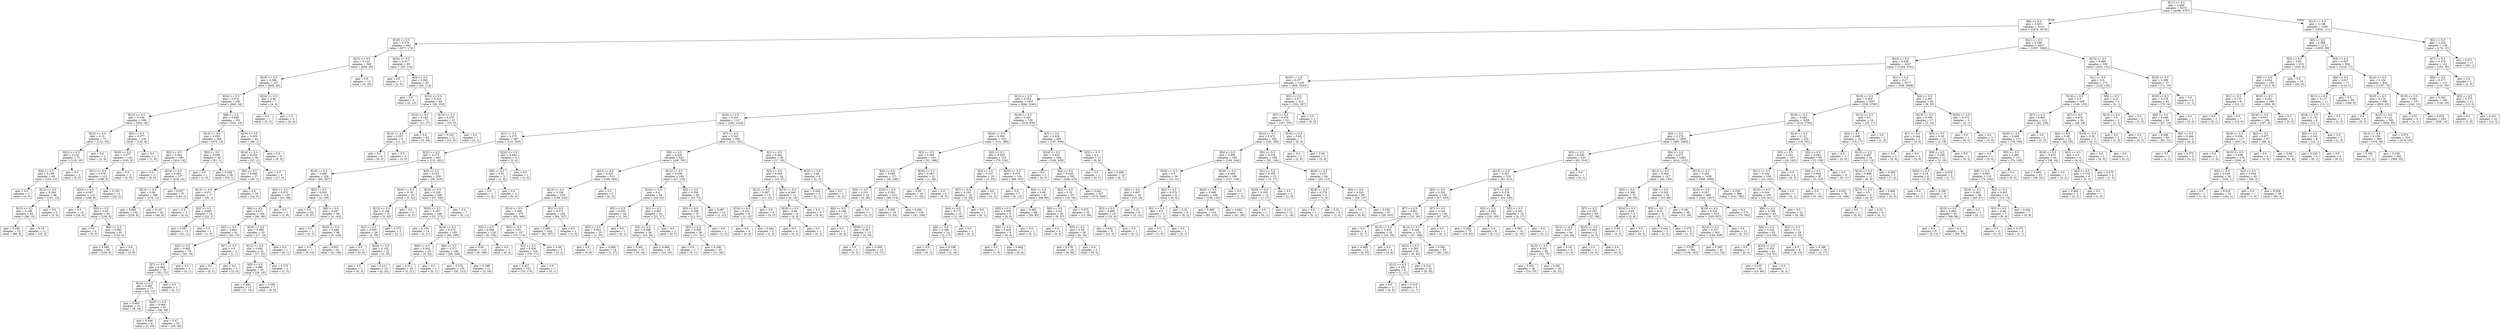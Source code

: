 digraph Tree {
node [shape=box] ;
0 [label="X[11] <= 0.5\ngini = 0.489\nsamples = 6375\nvalue = [4308, 5787]"] ;
1 [label="X[9] <= 0.5\ngini = 0.423\nsamples = 5119\nvalue = [2474, 5676]"] ;
0 -> 1 [labeldistance=2.5, labelangle=45, headlabel="True"] ;
2 [label="X[19] <= 0.5\ngini = 0.276\nsamples = 662\nvalue = [877, 174]"] ;
1 -> 2 ;
3 [label="X[10] <= 0.5\ngini = 0.123\nsamples = 569\nvalue = [849, 60]"] ;
2 -> 3 ;
4 [label="X[16] <= 0.5\ngini = 0.086\nsamples = 557\nvalue = [849, 40]"] ;
3 -> 4 ;
5 [label="X[24] <= 0.5\ngini = 0.074\nsamples = 550\nvalue = [845, 34]"] ;
4 -> 5 ;
6 [label="X[13] <= 0.5\ngini = 0.106\nsamples = 199\nvalue = [304, 18]"] ;
5 -> 6 ;
7 [label="X[22] <= 0.5\ngini = 0.15\nsamples = 73\nvalue = [112, 10]"] ;
6 -> 7 ;
8 [label="X[21] <= 0.5\ngini = 0.153\nsamples = 71\nvalue = [110, 10]"] ;
7 -> 8 ;
9 [label="X[4] <= 0.5\ngini = 0.159\nsamples = 68\nvalue = [105, 10]"] ;
8 -> 9 ;
10 [label="gini = 0.0\nsamples = 2\nvalue = [4, 0]"] ;
9 -> 10 ;
11 [label="X[12] <= 0.5\ngini = 0.164\nsamples = 66\nvalue = [101, 10]"] ;
9 -> 11 ;
12 [label="X[15] <= 0.5\ngini = 0.168\nsamples = 64\nvalue = [98, 10]"] ;
11 -> 12 ;
13 [label="gini = 0.165\nsamples = 53\nvalue = [80, 8]"] ;
12 -> 13 ;
14 [label="gini = 0.18\nsamples = 11\nvalue = [18, 2]"] ;
12 -> 14 ;
15 [label="gini = 0.0\nsamples = 2\nvalue = [3, 0]"] ;
11 -> 15 ;
16 [label="gini = 0.0\nsamples = 3\nvalue = [5, 0]"] ;
8 -> 16 ;
17 [label="gini = 0.0\nsamples = 2\nvalue = [2, 0]"] ;
7 -> 17 ;
18 [label="X[5] <= 0.5\ngini = 0.077\nsamples = 126\nvalue = [192, 8]"] ;
6 -> 18 ;
19 [label="X[20] <= 0.5\ngini = 0.077\nsamples = 125\nvalue = [191, 8]"] ;
18 -> 19 ;
20 [label="X[21] <= 0.5\ngini = 0.078\nsamples = 123\nvalue = [188, 8]"] ;
19 -> 20 ;
21 [label="X[23] <= 0.5\ngini = 0.067\nsamples = 110\nvalue = [166, 6]"] ;
20 -> 21 ;
22 [label="gini = 0.0\nsamples = 15\nvalue = [28, 0]"] ;
21 -> 22 ;
23 [label="X[0] <= 0.5\ngini = 0.08\nsamples = 95\nvalue = [138, 6]"] ;
21 -> 23 ;
24 [label="gini = 0.0\nsamples = 4\nvalue = [5, 0]"] ;
23 -> 24 ;
25 [label="X[6] <= 0.5\ngini = 0.083\nsamples = 91\nvalue = [133, 6]"] ;
23 -> 25 ;
26 [label="gini = 0.084\nsamples = 89\nvalue = [130, 6]"] ;
25 -> 26 ;
27 [label="gini = 0.0\nsamples = 2\nvalue = [3, 0]"] ;
25 -> 27 ;
28 [label="gini = 0.153\nsamples = 13\nvalue = [22, 2]"] ;
20 -> 28 ;
29 [label="gini = 0.0\nsamples = 2\nvalue = [3, 0]"] ;
19 -> 29 ;
30 [label="gini = 0.0\nsamples = 1\nvalue = [1, 0]"] ;
18 -> 30 ;
31 [label="X[6] <= 0.5\ngini = 0.056\nsamples = 351\nvalue = [541, 16]"] ;
5 -> 31 ;
32 [label="X[15] <= 0.5\ngini = 0.059\nsamples = 309\nvalue = [475, 15]"] ;
31 -> 32 ;
33 [label="X[0] <= 0.5\ngini = 0.062\nsamples = 280\nvalue = [424, 14]"] ;
32 -> 33 ;
34 [label="gini = 0.0\nsamples = 3\nvalue = [5, 0]"] ;
33 -> 34 ;
35 [label="X[14] <= 0.5\ngini = 0.063\nsamples = 277\nvalue = [419, 14]"] ;
33 -> 35 ;
36 [label="X[12] <= 0.5\ngini = 0.08\nsamples = 180\nvalue = [276, 12]"] ;
35 -> 36 ;
37 [label="gini = 0.065\nsamples = 150\nvalue = [230, 8]"] ;
36 -> 37 ;
38 [label="gini = 0.147\nsamples = 30\nvalue = [46, 4]"] ;
36 -> 38 ;
39 [label="gini = 0.027\nsamples = 97\nvalue = [143, 2]"] ;
35 -> 39 ;
40 [label="X[0] <= 0.5\ngini = 0.038\nsamples = 29\nvalue = [51, 1]"] ;
32 -> 40 ;
41 [label="gini = 0.0\nsamples = 1\nvalue = [1, 0]"] ;
40 -> 41 ;
42 [label="gini = 0.038\nsamples = 28\nvalue = [50, 1]"] ;
40 -> 42 ;
43 [label="X[15] <= 0.5\ngini = 0.029\nsamples = 42\nvalue = [66, 1]"] ;
31 -> 43 ;
44 [label="X[14] <= 0.5\ngini = 0.034\nsamples = 36\nvalue = [57, 1]"] ;
43 -> 44 ;
45 [label="X[0] <= 0.5\ngini = 0.048\nsamples = 27\nvalue = [40, 1]"] ;
44 -> 45 ;
46 [label="X[13] <= 0.5\ngini = 0.071\nsamples = 17\nvalue = [26, 1]"] ;
45 -> 46 ;
47 [label="gini = 0.0\nsamples = 3\nvalue = [4, 0]"] ;
46 -> 47 ;
48 [label="X[3] <= 0.5\ngini = 0.083\nsamples = 14\nvalue = [22, 1]"] ;
46 -> 48 ;
49 [label="gini = 0.087\nsamples = 13\nvalue = [21, 1]"] ;
48 -> 49 ;
50 [label="gini = 0.0\nsamples = 1\nvalue = [1, 0]"] ;
48 -> 50 ;
51 [label="gini = 0.0\nsamples = 10\nvalue = [14, 0]"] ;
45 -> 51 ;
52 [label="gini = 0.0\nsamples = 9\nvalue = [17, 0]"] ;
44 -> 52 ;
53 [label="gini = 0.0\nsamples = 6\nvalue = [9, 0]"] ;
43 -> 53 ;
54 [label="X[24] <= 0.5\ngini = 0.48\nsamples = 7\nvalue = [4, 6]"] ;
4 -> 54 ;
55 [label="gini = 0.0\nsamples = 1\nvalue = [0, 2]"] ;
54 -> 55 ;
56 [label="gini = 0.5\nsamples = 6\nvalue = [4, 4]"] ;
54 -> 56 ;
57 [label="gini = 0.0\nsamples = 12\nvalue = [0, 20]"] ;
3 -> 57 ;
58 [label="X[24] <= 0.5\ngini = 0.317\nsamples = 93\nvalue = [28, 114]"] ;
2 -> 58 ;
59 [label="gini = 0.0\nsamples = 1\nvalue = [2, 0]"] ;
58 -> 59 ;
60 [label="X[0] <= 0.5\ngini = 0.302\nsamples = 92\nvalue = [26, 114]"] ;
58 -> 60 ;
61 [label="gini = 0.0\nsamples = 8\nvalue = [0, 12]"] ;
60 -> 61 ;
62 [label="X[13] <= 0.5\ngini = 0.324\nsamples = 84\nvalue = [26, 102]"] ;
60 -> 62 ;
63 [label="X[10] <= 0.5\ngini = 0.183\nsamples = 71\nvalue = [11, 97]"] ;
62 -> 63 ;
64 [label="X[14] <= 0.5\ngini = 0.337\nsamples = 9\nvalue = [11, 3]"] ;
63 -> 64 ;
65 [label="gini = 0.0\nsamples = 6\nvalue = [8, 0]"] ;
64 -> 65 ;
66 [label="gini = 0.5\nsamples = 3\nvalue = [3, 3]"] ;
64 -> 66 ;
67 [label="gini = 0.0\nsamples = 62\nvalue = [0, 94]"] ;
63 -> 67 ;
68 [label="X[10] <= 0.5\ngini = 0.375\nsamples = 13\nvalue = [15, 5]"] ;
62 -> 68 ;
69 [label="gini = 0.332\nsamples = 12\nvalue = [15, 4]"] ;
68 -> 69 ;
70 [label="gini = 0.0\nsamples = 1\nvalue = [0, 1]"] ;
68 -> 70 ;
71 [label="X[21] <= 0.5\ngini = 0.349\nsamples = 4457\nvalue = [1597, 5502]"] ;
1 -> 71 ;
72 [label="X[23] <= 0.5\ngini = 0.328\nsamples = 4227\nvalue = [1394, 5351]"] ;
71 -> 72 ;
73 [label="X[15] <= 0.5\ngini = 0.377\nsamples = 2150\nvalue = [856, 2543]"] ;
72 -> 73 ;
74 [label="X[13] <= 0.5\ngini = 0.352\nsamples = 1837\nvalue = [664, 2246]"] ;
73 -> 74 ;
75 [label="X[19] <= 0.5\ngini = 0.316\nsamples = 1117\nvalue = [346, 1416]"] ;
74 -> 75 ;
76 [label="X[1] <= 0.5\ngini = 0.275\nsamples = 467\nvalue = [123, 625]"] ;
75 -> 76 ;
77 [label="X[22] <= 0.5\ngini = 0.273\nsamples = 463\nvalue = [121, 621]"] ;
76 -> 77 ;
78 [label="X[16] <= 0.5\ngini = 0.295\nsamples = 224\nvalue = [65, 297]"] ;
77 -> 78 ;
79 [label="X[5] <= 0.5\ngini = 0.473\nsamples = 105\nvalue = [61, 98]"] ;
78 -> 79 ;
80 [label="X[6] <= 0.5\ngini = 0.471\nsamples = 104\nvalue = [60, 98]"] ;
79 -> 80 ;
81 [label="X[3] <= 0.5\ngini = 0.463\nsamples = 81\nvalue = [43, 75]"] ;
80 -> 81 ;
82 [label="X[2] <= 0.5\ngini = 0.462\nsamples = 79\nvalue = [42, 74]"] ;
81 -> 82 ;
83 [label="X[7] <= 0.5\ngini = 0.464\nsamples = 78\nvalue = [42, 73]"] ;
82 -> 83 ;
84 [label="X[14] <= 0.5\ngini = 0.465\nsamples = 77\nvalue = [42, 72]"] ;
83 -> 84 ;
85 [label="gini = 0.463\nsamples = 16\nvalue = [8, 14]"] ;
84 -> 85 ;
86 [label="X[20] <= 0.5\ngini = 0.466\nsamples = 61\nvalue = [34, 58]"] ;
84 -> 86 ;
87 [label="gini = 0.444\nsamples = 9\nvalue = [5, 10]"] ;
86 -> 87 ;
88 [label="gini = 0.47\nsamples = 52\nvalue = [29, 48]"] ;
86 -> 88 ;
89 [label="gini = 0.0\nsamples = 1\nvalue = [0, 1]"] ;
83 -> 89 ;
90 [label="gini = 0.0\nsamples = 1\nvalue = [0, 1]"] ;
82 -> 90 ;
91 [label="X[7] <= 0.5\ngini = 0.5\nsamples = 2\nvalue = [1, 1]"] ;
81 -> 91 ;
92 [label="gini = 0.0\nsamples = 1\nvalue = [0, 1]"] ;
91 -> 92 ;
93 [label="gini = 0.0\nsamples = 1\nvalue = [1, 0]"] ;
91 -> 93 ;
94 [label="X[18] <= 0.5\ngini = 0.489\nsamples = 23\nvalue = [17, 23]"] ;
80 -> 94 ;
95 [label="X[12] <= 0.5\ngini = 0.492\nsamples = 22\nvalue = [17, 22]"] ;
94 -> 95 ;
96 [label="X[0] <= 0.5\ngini = 0.496\nsamples = 20\nvalue = [16, 19]"] ;
95 -> 96 ;
97 [label="gini = 0.444\nsamples = 13\nvalue = [7, 14]"] ;
96 -> 97 ;
98 [label="gini = 0.459\nsamples = 7\nvalue = [9, 5]"] ;
96 -> 98 ;
99 [label="gini = 0.375\nsamples = 2\nvalue = [1, 3]"] ;
95 -> 99 ;
100 [label="gini = 0.0\nsamples = 1\nvalue = [0, 1]"] ;
94 -> 100 ;
101 [label="gini = 0.0\nsamples = 1\nvalue = [1, 0]"] ;
79 -> 101 ;
102 [label="X[4] <= 0.5\ngini = 0.039\nsamples = 119\nvalue = [4, 199]"] ;
78 -> 102 ;
103 [label="gini = 0.0\nsamples = 20\nvalue = [0, 37]"] ;
102 -> 103 ;
104 [label="X[0] <= 0.5\ngini = 0.047\nsamples = 99\nvalue = [4, 162]"] ;
102 -> 104 ;
105 [label="gini = 0.0\nsamples = 1\nvalue = [0, 2]"] ;
104 -> 105 ;
106 [label="X[20] <= 0.5\ngini = 0.048\nsamples = 98\nvalue = [4, 160]"] ;
104 -> 106 ;
107 [label="gini = 0.0\nsamples = 7\nvalue = [0, 10]"] ;
106 -> 107 ;
108 [label="gini = 0.051\nsamples = 91\nvalue = [4, 150]"] ;
106 -> 108 ;
109 [label="X[0] <= 0.5\ngini = 0.251\nsamples = 239\nvalue = [56, 324]"] ;
77 -> 109 ;
110 [label="X[16] <= 0.5\ngini = 0.19\nsamples = 33\nvalue = [5, 42]"] ;
109 -> 110 ;
111 [label="X[12] <= 0.5\ngini = 0.198\nsamples = 31\nvalue = [5, 40]"] ;
110 -> 111 ;
112 [label="X[2] <= 0.5\ngini = 0.093\nsamples = 28\nvalue = [2, 39]"] ;
111 -> 112 ;
113 [label="gini = 0.0\nsamples = 3\nvalue = [0, 4]"] ;
112 -> 113 ;
114 [label="X[20] <= 0.5\ngini = 0.102\nsamples = 25\nvalue = [2, 35]"] ;
112 -> 114 ;
115 [label="gini = 0.0\nsamples = 2\nvalue = [0, 3]"] ;
114 -> 115 ;
116 [label="gini = 0.111\nsamples = 23\nvalue = [2, 32]"] ;
114 -> 116 ;
117 [label="gini = 0.375\nsamples = 3\nvalue = [3, 1]"] ;
111 -> 117 ;
118 [label="gini = 0.0\nsamples = 2\nvalue = [0, 2]"] ;
110 -> 118 ;
119 [label="X[16] <= 0.5\ngini = 0.259\nsamples = 206\nvalue = [51, 282]"] ;
109 -> 119 ;
120 [label="X[20] <= 0.5\ngini = 0.267\nsamples = 199\nvalue = [51, 271]"] ;
119 -> 120 ;
121 [label="gini = 0.159\nsamples = 14\nvalue = [2, 21]"] ;
120 -> 121 ;
122 [label="X[14] <= 0.5\ngini = 0.274\nsamples = 185\nvalue = [49, 250]"] ;
120 -> 122 ;
123 [label="X[6] <= 0.5\ngini = 0.302\nsamples = 19\nvalue = [5, 22]"] ;
122 -> 123 ;
124 [label="gini = 0.311\nsamples = 18\nvalue = [5, 21]"] ;
123 -> 124 ;
125 [label="gini = 0.0\nsamples = 1\nvalue = [0, 1]"] ;
123 -> 125 ;
126 [label="X[6] <= 0.5\ngini = 0.271\nsamples = 166\nvalue = [44, 228]"] ;
122 -> 126 ;
127 [label="gini = 0.276\nsamples = 155\nvalue = [42, 212]"] ;
126 -> 127 ;
128 [label="gini = 0.198\nsamples = 11\nvalue = [2, 16]"] ;
126 -> 128 ;
129 [label="gini = 0.0\nsamples = 7\nvalue = [0, 11]"] ;
119 -> 129 ;
130 [label="X[22] <= 0.5\ngini = 0.444\nsamples = 4\nvalue = [2, 4]"] ;
76 -> 130 ;
131 [label="X[6] <= 0.5\ngini = 0.32\nsamples = 3\nvalue = [1, 4]"] ;
130 -> 131 ;
132 [label="gini = 0.0\nsamples = 1\nvalue = [1, 0]"] ;
131 -> 132 ;
133 [label="gini = 0.0\nsamples = 2\nvalue = [0, 4]"] ;
131 -> 133 ;
134 [label="gini = 0.0\nsamples = 1\nvalue = [1, 0]"] ;
130 -> 134 ;
135 [label="X[7] <= 0.5\ngini = 0.343\nsamples = 650\nvalue = [223, 791]"] ;
75 -> 135 ;
136 [label="X[6] <= 0.5\ngini = 0.335\nsamples = 622\nvalue = [206, 761]"] ;
135 -> 136 ;
137 [label="X[22] <= 0.5\ngini = 0.335\nsamples = 513\nvalue = [169, 626]"] ;
136 -> 137 ;
138 [label="X[12] <= 0.5\ngini = 0.336\nsamples = 510\nvalue = [169, 623]"] ;
137 -> 138 ;
139 [label="X[14] <= 0.5\ngini = 0.306\nsamples = 275\nvalue = [85, 366]"] ;
138 -> 139 ;
140 [label="X[5] <= 0.5\ngini = 0.058\nsamples = 118\nvalue = [6, 193]"] ;
139 -> 140 ;
141 [label="gini = 0.06\nsamples = 115\nvalue = [6, 189]"] ;
140 -> 141 ;
142 [label="gini = 0.0\nsamples = 3\nvalue = [0, 4]"] ;
140 -> 142 ;
143 [label="X[5] <= 0.5\ngini = 0.43\nsamples = 157\nvalue = [79, 173]"] ;
139 -> 143 ;
144 [label="X[1] <= 0.5\ngini = 0.426\nsamples = 154\nvalue = [76, 171]"] ;
143 -> 144 ;
145 [label="gini = 0.427\nsamples = 153\nvalue = [76, 170]"] ;
144 -> 145 ;
146 [label="gini = 0.0\nsamples = 1\nvalue = [0, 1]"] ;
144 -> 146 ;
147 [label="gini = 0.48\nsamples = 3\nvalue = [3, 2]"] ;
143 -> 147 ;
148 [label="X[1] <= 0.5\ngini = 0.371\nsamples = 235\nvalue = [84, 257]"] ;
138 -> 148 ;
149 [label="gini = 0.369\nsamples = 234\nvalue = [83, 257]"] ;
148 -> 149 ;
150 [label="gini = 0.0\nsamples = 1\nvalue = [1, 0]"] ;
148 -> 150 ;
151 [label="gini = 0.0\nsamples = 3\nvalue = [0, 3]"] ;
137 -> 151 ;
152 [label="X[12] <= 0.5\ngini = 0.338\nsamples = 109\nvalue = [37, 135]"] ;
136 -> 152 ;
153 [label="X[14] <= 0.5\ngini = 0.4\nsamples = 59\nvalue = [24, 63]"] ;
152 -> 153 ;
154 [label="X[3] <= 0.5\ngini = 0.053\nsamples = 24\nvalue = [1, 36]"] ;
153 -> 154 ;
155 [label="X[2] <= 0.5\ngini = 0.054\nsamples = 23\nvalue = [1, 35]"] ;
154 -> 155 ;
156 [label="gini = 0.0\nsamples = 5\nvalue = [0, 8]"] ;
155 -> 156 ;
157 [label="gini = 0.069\nsamples = 18\nvalue = [1, 27]"] ;
155 -> 157 ;
158 [label="gini = 0.0\nsamples = 1\nvalue = [0, 1]"] ;
154 -> 158 ;
159 [label="X[1] <= 0.5\ngini = 0.497\nsamples = 35\nvalue = [23, 27]"] ;
153 -> 159 ;
160 [label="X[2] <= 0.5\ngini = 0.498\nsamples = 34\nvalue = [23, 26]"] ;
159 -> 160 ;
161 [label="gini = 0.461\nsamples = 15\nvalue = [9, 16]"] ;
160 -> 161 ;
162 [label="gini = 0.486\nsamples = 19\nvalue = [14, 10]"] ;
160 -> 162 ;
163 [label="gini = 0.0\nsamples = 1\nvalue = [0, 1]"] ;
159 -> 163 ;
164 [label="X[0] <= 0.5\ngini = 0.259\nsamples = 50\nvalue = [13, 72]"] ;
152 -> 164 ;
165 [label="X[3] <= 0.5\ngini = 0.308\nsamples = 37\nvalue = [12, 51]"] ;
164 -> 165 ;
166 [label="X[2] <= 0.5\ngini = 0.292\nsamples = 36\nvalue = [11, 51]"] ;
165 -> 166 ;
167 [label="gini = 0.0\nsamples = 1\nvalue = [0, 1]"] ;
166 -> 167 ;
168 [label="gini = 0.296\nsamples = 35\nvalue = [11, 50]"] ;
166 -> 168 ;
169 [label="gini = 0.0\nsamples = 1\nvalue = [1, 0]"] ;
165 -> 169 ;
170 [label="gini = 0.087\nsamples = 13\nvalue = [1, 21]"] ;
164 -> 170 ;
171 [label="X[1] <= 0.5\ngini = 0.462\nsamples = 28\nvalue = [17, 30]"] ;
135 -> 171 ;
172 [label="X[3] <= 0.5\ngini = 0.459\nsamples = 24\nvalue = [15, 27]"] ;
171 -> 172 ;
173 [label="X[12] <= 0.5\ngini = 0.497\nsamples = 13\nvalue = [11, 13]"] ;
172 -> 173 ;
174 [label="X[14] <= 0.5\ngini = 0.231\nsamples = 9\nvalue = [2, 13]"] ;
173 -> 174 ;
175 [label="gini = 0.0\nsamples = 6\nvalue = [0, 9]"] ;
174 -> 175 ;
176 [label="gini = 0.444\nsamples = 3\nvalue = [2, 4]"] ;
174 -> 176 ;
177 [label="gini = 0.0\nsamples = 4\nvalue = [9, 0]"] ;
173 -> 177 ;
178 [label="X[12] <= 0.5\ngini = 0.346\nsamples = 11\nvalue = [4, 14]"] ;
172 -> 178 ;
179 [label="X[16] <= 0.5\ngini = 0.48\nsamples = 6\nvalue = [4, 6]"] ;
178 -> 179 ;
180 [label="gini = 0.5\nsamples = 4\nvalue = [4, 4]"] ;
179 -> 180 ;
181 [label="gini = 0.0\nsamples = 2\nvalue = [0, 2]"] ;
179 -> 181 ;
182 [label="gini = 0.0\nsamples = 5\nvalue = [0, 8]"] ;
178 -> 182 ;
183 [label="X[16] <= 0.5\ngini = 0.48\nsamples = 4\nvalue = [2, 3]"] ;
171 -> 183 ;
184 [label="gini = 0.444\nsamples = 3\nvalue = [2, 1]"] ;
183 -> 184 ;
185 [label="gini = 0.0\nsamples = 1\nvalue = [0, 2]"] ;
183 -> 185 ;
186 [label="X[19] <= 0.5\ngini = 0.401\nsamples = 720\nvalue = [318, 830]"] ;
74 -> 186 ;
187 [label="X[24] <= 0.5\ngini = 0.359\nsamples = 315\nvalue = [121, 394]"] ;
186 -> 187 ;
188 [label="X[2] <= 0.5\ngini = 0.269\nsamples = 192\nvalue = [51, 268]"] ;
187 -> 188 ;
189 [label="X[4] <= 0.5\ngini = 0.285\nsamples = 171\nvalue = [50, 240]"] ;
188 -> 189 ;
190 [label="X[5] <= 0.5\ngini = 0.231\nsamples = 18\nvalue = [4, 26]"] ;
189 -> 190 ;
191 [label="X[6] <= 0.5\ngini = 0.238\nsamples = 17\nvalue = [4, 25]"] ;
190 -> 191 ;
192 [label="gini = 0.0\nsamples = 2\nvalue = [0, 6]"] ;
191 -> 192 ;
193 [label="X[20] <= 0.5\ngini = 0.287\nsamples = 15\nvalue = [4, 19]"] ;
191 -> 193 ;
194 [label="gini = 0.0\nsamples = 2\nvalue = [0, 2]"] ;
193 -> 194 ;
195 [label="gini = 0.308\nsamples = 13\nvalue = [4, 17]"] ;
193 -> 195 ;
196 [label="gini = 0.0\nsamples = 1\nvalue = [0, 1]"] ;
190 -> 196 ;
197 [label="X[20] <= 0.5\ngini = 0.291\nsamples = 153\nvalue = [46, 214]"] ;
189 -> 197 ;
198 [label="gini = 0.285\nsamples = 19\nvalue = [5, 24]"] ;
197 -> 198 ;
199 [label="gini = 0.292\nsamples = 134\nvalue = [41, 190]"] ;
197 -> 199 ;
200 [label="X[18] <= 0.5\ngini = 0.067\nsamples = 21\nvalue = [1, 28]"] ;
188 -> 200 ;
201 [label="gini = 0.08\nsamples = 18\nvalue = [1, 23]"] ;
200 -> 201 ;
202 [label="gini = 0.0\nsamples = 3\nvalue = [0, 5]"] ;
200 -> 202 ;
203 [label="X[0] <= 0.5\ngini = 0.459\nsamples = 123\nvalue = [70, 126]"] ;
187 -> 203 ;
204 [label="X[3] <= 0.5\ngini = 0.147\nsamples = 19\nvalue = [2, 23]"] ;
203 -> 204 ;
205 [label="X[7] <= 0.5\ngini = 0.165\nsamples = 16\nvalue = [2, 20]"] ;
204 -> 205 ;
206 [label="X[4] <= 0.5\ngini = 0.172\nsamples = 15\nvalue = [2, 19]"] ;
205 -> 206 ;
207 [label="X[6] <= 0.5\ngini = 0.188\nsamples = 14\nvalue = [2, 17]"] ;
206 -> 207 ;
208 [label="gini = 0.0\nsamples = 1\nvalue = [0, 1]"] ;
207 -> 208 ;
209 [label="gini = 0.198\nsamples = 13\nvalue = [2, 16]"] ;
207 -> 209 ;
210 [label="gini = 0.0\nsamples = 1\nvalue = [0, 2]"] ;
206 -> 210 ;
211 [label="gini = 0.0\nsamples = 1\nvalue = [0, 1]"] ;
205 -> 211 ;
212 [label="gini = 0.0\nsamples = 3\nvalue = [0, 3]"] ;
204 -> 212 ;
213 [label="X[20] <= 0.5\ngini = 0.479\nsamples = 104\nvalue = [68, 103]"] ;
203 -> 213 ;
214 [label="gini = 0.0\nsamples = 7\nvalue = [0, 13]"] ;
213 -> 214 ;
215 [label="X[4] <= 0.5\ngini = 0.49\nsamples = 97\nvalue = [68, 90]"] ;
213 -> 215 ;
216 [label="X[5] <= 0.5\ngini = 0.459\nsamples = 9\nvalue = [9, 5]"] ;
215 -> 216 ;
217 [label="X[6] <= 0.5\ngini = 0.426\nsamples = 8\nvalue = [9, 4]"] ;
216 -> 217 ;
218 [label="gini = 0.0\nsamples = 1\nvalue = [1, 0]"] ;
217 -> 218 ;
219 [label="gini = 0.444\nsamples = 7\nvalue = [8, 4]"] ;
217 -> 219 ;
220 [label="gini = 0.0\nsamples = 1\nvalue = [0, 1]"] ;
216 -> 220 ;
221 [label="gini = 0.484\nsamples = 88\nvalue = [59, 85]"] ;
215 -> 221 ;
222 [label="X[7] <= 0.5\ngini = 0.429\nsamples = 405\nvalue = [197, 436]"] ;
186 -> 222 ;
223 [label="X[24] <= 0.5\ngini = 0.425\nsamples = 394\nvalue = [189, 428]"] ;
222 -> 223 ;
224 [label="gini = 0.0\nsamples = 2\nvalue = [0, 3]"] ;
223 -> 224 ;
225 [label="X[4] <= 0.5\ngini = 0.426\nsamples = 392\nvalue = [189, 425]"] ;
223 -> 225 ;
226 [label="X[2] <= 0.5\ngini = 0.32\nsamples = 65\nvalue = [19, 76]"] ;
225 -> 226 ;
227 [label="X[0] <= 0.5\ngini = 0.24\nsamples = 30\nvalue = [6, 37]"] ;
226 -> 227 ;
228 [label="gini = 0.0\nsamples = 4\nvalue = [0, 4]"] ;
227 -> 228 ;
229 [label="X[5] <= 0.5\ngini = 0.26\nsamples = 26\nvalue = [6, 33]"] ;
227 -> 229 ;
230 [label="gini = 0.278\nsamples = 24\nvalue = [6, 30]"] ;
229 -> 230 ;
231 [label="gini = 0.0\nsamples = 2\nvalue = [0, 3]"] ;
229 -> 231 ;
232 [label="gini = 0.375\nsamples = 35\nvalue = [13, 39]"] ;
226 -> 232 ;
233 [label="gini = 0.441\nsamples = 327\nvalue = [170, 349]"] ;
225 -> 233 ;
234 [label="X[3] <= 0.5\ngini = 0.5\nsamples = 11\nvalue = [8, 8]"] ;
222 -> 234 ;
235 [label="gini = 0.0\nsamples = 1\nvalue = [0, 1]"] ;
234 -> 235 ;
236 [label="gini = 0.498\nsamples = 10\nvalue = [8, 7]"] ;
234 -> 236 ;
237 [label="X[5] <= 0.5\ngini = 0.477\nsamples = 313\nvalue = [192, 297]"] ;
73 -> 237 ;
238 [label="X[7] <= 0.5\ngini = 0.474\nsamples = 311\nvalue = [187, 297]"] ;
237 -> 238 ;
239 [label="X[22] <= 0.5\ngini = 0.472\nsamples = 304\nvalue = [181, 293]"] ;
238 -> 239 ;
240 [label="X[4] <= 0.5\ngini = 0.499\nsamples = 195\nvalue = [149, 164]"] ;
239 -> 240 ;
241 [label="X[20] <= 0.5\ngini = 0.5\nsamples = 26\nvalue = [22, 21]"] ;
240 -> 241 ;
242 [label="X[0] <= 0.5\ngini = 0.487\nsamples = 18\nvalue = [13, 18]"] ;
241 -> 242 ;
243 [label="X[3] <= 0.5\ngini = 0.469\nsamples = 10\nvalue = [10, 6]"] ;
242 -> 243 ;
244 [label="gini = 0.444\nsamples = 9\nvalue = [10, 5]"] ;
243 -> 244 ;
245 [label="gini = 0.0\nsamples = 1\nvalue = [0, 1]"] ;
243 -> 245 ;
246 [label="gini = 0.32\nsamples = 8\nvalue = [3, 12]"] ;
242 -> 246 ;
247 [label="X[2] <= 0.5\ngini = 0.375\nsamples = 8\nvalue = [9, 3]"] ;
241 -> 247 ;
248 [label="X[1] <= 0.5\ngini = 0.5\nsamples = 2\nvalue = [1, 1]"] ;
247 -> 248 ;
249 [label="gini = 0.0\nsamples = 1\nvalue = [1, 0]"] ;
248 -> 249 ;
250 [label="gini = 0.0\nsamples = 1\nvalue = [0, 1]"] ;
248 -> 250 ;
251 [label="gini = 0.32\nsamples = 6\nvalue = [8, 2]"] ;
247 -> 251 ;
252 [label="X[18] <= 0.5\ngini = 0.498\nsamples = 169\nvalue = [127, 143]"] ;
240 -> 252 ;
253 [label="X[20] <= 0.5\ngini = 0.498\nsamples = 168\nvalue = [126, 143]"] ;
252 -> 253 ;
254 [label="gini = 0.489\nsamples = 124\nvalue = [85, 115]"] ;
253 -> 254 ;
255 [label="gini = 0.482\nsamples = 44\nvalue = [41, 28]"] ;
253 -> 255 ;
256 [label="gini = 0.0\nsamples = 1\nvalue = [1, 0]"] ;
252 -> 256 ;
257 [label="X[0] <= 0.5\ngini = 0.319\nsamples = 109\nvalue = [32, 129]"] ;
239 -> 257 ;
258 [label="X[1] <= 0.5\ngini = 0.255\nsamples = 15\nvalue = [3, 17]"] ;
257 -> 258 ;
259 [label="X[20] <= 0.5\ngini = 0.105\nsamples = 13\nvalue = [1, 17]"] ;
258 -> 259 ;
260 [label="gini = 0.0\nsamples = 1\nvalue = [0, 1]"] ;
259 -> 260 ;
261 [label="gini = 0.111\nsamples = 12\nvalue = [1, 16]"] ;
259 -> 261 ;
262 [label="gini = 0.0\nsamples = 2\nvalue = [2, 0]"] ;
258 -> 262 ;
263 [label="X[20] <= 0.5\ngini = 0.327\nsamples = 94\nvalue = [29, 112]"] ;
257 -> 263 ;
264 [label="X[18] <= 0.5\ngini = 0.278\nsamples = 5\nvalue = [1, 5]"] ;
263 -> 264 ;
265 [label="gini = 0.0\nsamples = 1\nvalue = [0, 1]"] ;
264 -> 265 ;
266 [label="gini = 0.32\nsamples = 4\nvalue = [1, 4]"] ;
264 -> 266 ;
267 [label="X[4] <= 0.5\ngini = 0.329\nsamples = 89\nvalue = [28, 107]"] ;
263 -> 267 ;
268 [label="gini = 0.0\nsamples = 2\nvalue = [0, 4]"] ;
267 -> 268 ;
269 [label="gini = 0.336\nsamples = 87\nvalue = [28, 103]"] ;
267 -> 269 ;
270 [label="X[19] <= 0.5\ngini = 0.48\nsamples = 7\nvalue = [6, 4]"] ;
238 -> 270 ;
271 [label="gini = 0.0\nsamples = 2\nvalue = [3, 0]"] ;
270 -> 271 ;
272 [label="gini = 0.49\nsamples = 5\nvalue = [3, 4]"] ;
270 -> 272 ;
273 [label="gini = 0.0\nsamples = 2\nvalue = [5, 0]"] ;
237 -> 273 ;
274 [label="X[1] <= 0.5\ngini = 0.27\nsamples = 2077\nvalue = [538, 2808]"] ;
72 -> 274 ;
275 [label="X[19] <= 0.5\ngini = 0.269\nsamples = 2057\nvalue = [530, 2783]"] ;
274 -> 275 ;
276 [label="X[18] <= 0.5\ngini = 0.264\nsamples = 2038\nvalue = [514, 2766]"] ;
275 -> 276 ;
277 [label="X[0] <= 0.5\ngini = 0.279\nsamples = 1836\nvalue = [495, 2465]"] ;
276 -> 277 ;
278 [label="X[5] <= 0.5\ngini = 0.326\nsamples = 253\nvalue = [81, 314]"] ;
277 -> 278 ;
279 [label="X[13] <= 0.5\ngini = 0.327\nsamples = 252\nvalue = [81, 313]"] ;
278 -> 279 ;
280 [label="X[2] <= 0.5\ngini = 0.352\nsamples = 156\nvalue = [57, 193]"] ;
279 -> 280 ;
281 [label="X[7] <= 0.5\ngini = 0.401\nsamples = 20\nvalue = [10, 26]"] ;
280 -> 281 ;
282 [label="gini = 0.0\nsamples = 4\nvalue = [0, 7]"] ;
281 -> 282 ;
283 [label="X[15] <= 0.5\ngini = 0.452\nsamples = 16\nvalue = [10, 19]"] ;
281 -> 283 ;
284 [label="gini = 0.408\nsamples = 12\nvalue = [6, 15]"] ;
283 -> 284 ;
285 [label="gini = 0.5\nsamples = 4\nvalue = [4, 4]"] ;
283 -> 285 ;
286 [label="X[7] <= 0.5\ngini = 0.343\nsamples = 136\nvalue = [47, 167]"] ;
280 -> 286 ;
287 [label="X[14] <= 0.5\ngini = 0.344\nsamples = 135\nvalue = [47, 166]"] ;
286 -> 287 ;
288 [label="X[15] <= 0.5\ngini = 0.282\nsamples = 41\nvalue = [9, 44]"] ;
287 -> 288 ;
289 [label="X[12] <= 0.5\ngini = 0.153\nsamples = 8\nvalue = [1, 11]"] ;
288 -> 289 ;
290 [label="gini = 0.0\nsamples = 2\nvalue = [0, 4]"] ;
289 -> 290 ;
291 [label="gini = 0.219\nsamples = 6\nvalue = [1, 7]"] ;
289 -> 291 ;
292 [label="gini = 0.314\nsamples = 33\nvalue = [8, 33]"] ;
288 -> 292 ;
293 [label="gini = 0.362\nsamples = 94\nvalue = [38, 122]"] ;
287 -> 293 ;
294 [label="gini = 0.0\nsamples = 1\nvalue = [0, 1]"] ;
286 -> 294 ;
295 [label="X[7] <= 0.5\ngini = 0.278\nsamples = 96\nvalue = [24, 120]"] ;
279 -> 295 ;
296 [label="X[3] <= 0.5\ngini = 0.263\nsamples = 81\nvalue = [19, 103]"] ;
295 -> 296 ;
297 [label="gini = 0.284\nsamples = 75\nvalue = [19, 92]"] ;
296 -> 297 ;
298 [label="gini = 0.0\nsamples = 6\nvalue = [0, 11]"] ;
296 -> 298 ;
299 [label="X[2] <= 0.5\ngini = 0.351\nsamples = 15\nvalue = [5, 17]"] ;
295 -> 299 ;
300 [label="gini = 0.363\nsamples = 14\nvalue = [5, 16]"] ;
299 -> 300 ;
301 [label="gini = 0.0\nsamples = 1\nvalue = [0, 1]"] ;
299 -> 301 ;
302 [label="gini = 0.0\nsamples = 1\nvalue = [0, 1]"] ;
278 -> 302 ;
303 [label="X[4] <= 0.5\ngini = 0.271\nsamples = 1583\nvalue = [414, 2151]"] ;
277 -> 303 ;
304 [label="X[13] <= 0.5\ngini = 0.344\nsamples = 127\nvalue = [45, 159]"] ;
303 -> 304 ;
305 [label="X[5] <= 0.5\ngini = 0.369\nsamples = 73\nvalue = [30, 93]"] ;
304 -> 305 ;
306 [label="X[7] <= 0.5\ngini = 0.357\nsamples = 69\nvalue = [27, 89]"] ;
305 -> 306 ;
307 [label="X[12] <= 0.5\ngini = 0.337\nsamples = 64\nvalue = [23, 84]"] ;
306 -> 307 ;
308 [label="X[15] <= 0.5\ngini = 0.351\nsamples = 58\nvalue = [22, 75]"] ;
307 -> 308 ;
309 [label="gini = 0.331\nsamples = 38\nvalue = [14, 53]"] ;
308 -> 309 ;
310 [label="gini = 0.391\nsamples = 20\nvalue = [8, 22]"] ;
308 -> 310 ;
311 [label="gini = 0.18\nsamples = 6\nvalue = [1, 9]"] ;
307 -> 311 ;
312 [label="X[15] <= 0.5\ngini = 0.494\nsamples = 5\nvalue = [4, 5]"] ;
306 -> 312 ;
313 [label="gini = 0.0\nsamples = 2\nvalue = [4, 0]"] ;
312 -> 313 ;
314 [label="gini = 0.0\nsamples = 3\nvalue = [0, 5]"] ;
312 -> 314 ;
315 [label="X[14] <= 0.5\ngini = 0.49\nsamples = 4\nvalue = [3, 4]"] ;
305 -> 315 ;
316 [label="gini = 0.48\nsamples = 2\nvalue = [3, 2]"] ;
315 -> 316 ;
317 [label="gini = 0.0\nsamples = 2\nvalue = [0, 2]"] ;
315 -> 317 ;
318 [label="X[6] <= 0.5\ngini = 0.302\nsamples = 54\nvalue = [15, 66]"] ;
304 -> 318 ;
319 [label="X[5] <= 0.5\ngini = 0.42\nsamples = 6\nvalue = [3, 7]"] ;
318 -> 319 ;
320 [label="gini = 0.444\nsamples = 3\nvalue = [2, 4]"] ;
319 -> 320 ;
321 [label="gini = 0.375\nsamples = 3\nvalue = [1, 3]"] ;
319 -> 321 ;
322 [label="gini = 0.281\nsamples = 48\nvalue = [12, 59]"] ;
318 -> 322 ;
323 [label="X[13] <= 0.5\ngini = 0.264\nsamples = 1456\nvalue = [369, 1992]"] ;
303 -> 323 ;
324 [label="X[15] <= 0.5\ngini = 0.267\nsamples = 888\nvalue = [228, 1207]"] ;
323 -> 324 ;
325 [label="X[16] <= 0.5\ngini = 0.252\nsamples = 613\nvalue = [149, 857]"] ;
324 -> 325 ;
326 [label="X[12] <= 0.5\ngini = 0.257\nsamples = 601\nvalue = [149, 836]"] ;
325 -> 326 ;
327 [label="gini = 0.255\nsamples = 560\nvalue = [138, 783]"] ;
326 -> 327 ;
328 [label="gini = 0.285\nsamples = 41\nvalue = [11, 53]"] ;
326 -> 328 ;
329 [label="gini = 0.0\nsamples = 12\nvalue = [0, 21]"] ;
325 -> 329 ;
330 [label="gini = 0.3\nsamples = 275\nvalue = [79, 350]"] ;
324 -> 330 ;
331 [label="gini = 0.258\nsamples = 568\nvalue = [141, 785]"] ;
323 -> 331 ;
332 [label="X[14] <= 0.5\ngini = 0.112\nsamples = 202\nvalue = [19, 301]"] ;
276 -> 332 ;
333 [label="X[5] <= 0.5\ngini = 0.161\nsamples = 107\nvalue = [16, 165]"] ;
332 -> 333 ;
334 [label="X[12] <= 0.5\ngini = 0.164\nsamples = 106\nvalue = [16, 162]"] ;
333 -> 334 ;
335 [label="X[15] <= 0.5\ngini = 0.164\nsamples = 105\nvalue = [16, 161]"] ;
334 -> 335 ;
336 [label="X[6] <= 0.5\ngini = 0.199\nsamples = 83\nvalue = [16, 127]"] ;
335 -> 336 ;
337 [label="X[4] <= 0.5\ngini = 0.224\nsamples = 65\nvalue = [14, 95]"] ;
336 -> 337 ;
338 [label="gini = 0.0\nsamples = 3\nvalue = [0, 4]"] ;
337 -> 338 ;
339 [label="X[16] <= 0.5\ngini = 0.231\nsamples = 62\nvalue = [14, 91]"] ;
337 -> 339 ;
340 [label="gini = 0.235\nsamples = 61\nvalue = [14, 89]"] ;
339 -> 340 ;
341 [label="gini = 0.0\nsamples = 1\nvalue = [0, 2]"] ;
339 -> 341 ;
342 [label="X[2] <= 0.5\ngini = 0.111\nsamples = 18\nvalue = [2, 32]"] ;
336 -> 342 ;
343 [label="gini = 0.0\nsamples = 8\nvalue = [0, 15]"] ;
342 -> 343 ;
344 [label="gini = 0.188\nsamples = 10\nvalue = [2, 17]"] ;
342 -> 344 ;
345 [label="gini = 0.0\nsamples = 22\nvalue = [0, 34]"] ;
335 -> 345 ;
346 [label="gini = 0.0\nsamples = 1\nvalue = [0, 1]"] ;
334 -> 346 ;
347 [label="gini = 0.0\nsamples = 1\nvalue = [0, 3]"] ;
333 -> 347 ;
348 [label="X[2] <= 0.5\ngini = 0.042\nsamples = 95\nvalue = [3, 136]"] ;
332 -> 348 ;
349 [label="X[4] <= 0.5\ngini = 0.046\nsamples = 87\nvalue = [3, 125]"] ;
348 -> 349 ;
350 [label="gini = 0.0\nsamples = 11\nvalue = [0, 16]"] ;
349 -> 350 ;
351 [label="gini = 0.052\nsamples = 76\nvalue = [3, 109]"] ;
349 -> 351 ;
352 [label="gini = 0.0\nsamples = 8\nvalue = [0, 11]"] ;
348 -> 352 ;
353 [label="X[12] <= 0.5\ngini = 0.5\nsamples = 19\nvalue = [16, 17]"] ;
275 -> 353 ;
354 [label="X[4] <= 0.5\ngini = 0.498\nsamples = 18\nvalue = [15, 17]"] ;
353 -> 354 ;
355 [label="gini = 0.0\nsamples = 2\nvalue = [0, 4]"] ;
354 -> 355 ;
356 [label="X[13] <= 0.5\ngini = 0.497\nsamples = 16\nvalue = [15, 13]"] ;
354 -> 356 ;
357 [label="X[14] <= 0.5\ngini = 0.498\nsamples = 11\nvalue = [8, 9]"] ;
356 -> 357 ;
358 [label="X[15] <= 0.5\ngini = 0.5\nsamples = 5\nvalue = [4, 4]"] ;
357 -> 358 ;
359 [label="gini = 0.0\nsamples = 1\nvalue = [0, 3]"] ;
358 -> 359 ;
360 [label="gini = 0.32\nsamples = 4\nvalue = [4, 1]"] ;
358 -> 360 ;
361 [label="gini = 0.494\nsamples = 6\nvalue = [4, 5]"] ;
357 -> 361 ;
362 [label="gini = 0.463\nsamples = 5\nvalue = [7, 4]"] ;
356 -> 362 ;
363 [label="gini = 0.0\nsamples = 1\nvalue = [1, 0]"] ;
353 -> 363 ;
364 [label="X[4] <= 0.5\ngini = 0.367\nsamples = 20\nvalue = [8, 25]"] ;
274 -> 364 ;
365 [label="X[13] <= 0.5\ngini = 0.285\nsamples = 17\nvalue = [5, 24]"] ;
364 -> 365 ;
366 [label="X[7] <= 0.5\ngini = 0.444\nsamples = 5\nvalue = [3, 6]"] ;
365 -> 366 ;
367 [label="gini = 0.0\nsamples = 3\nvalue = [0, 6]"] ;
366 -> 367 ;
368 [label="gini = 0.0\nsamples = 2\nvalue = [3, 0]"] ;
366 -> 368 ;
369 [label="X[5] <= 0.5\ngini = 0.18\nsamples = 12\nvalue = [2, 18]"] ;
365 -> 369 ;
370 [label="X[6] <= 0.5\ngini = 0.198\nsamples = 11\nvalue = [2, 16]"] ;
369 -> 370 ;
371 [label="X[20] <= 0.5\ngini = 0.18\nsamples = 6\nvalue = [1, 9]"] ;
370 -> 371 ;
372 [label="gini = 0.0\nsamples = 1\nvalue = [0, 1]"] ;
371 -> 372 ;
373 [label="gini = 0.198\nsamples = 5\nvalue = [1, 8]"] ;
371 -> 373 ;
374 [label="gini = 0.219\nsamples = 5\nvalue = [1, 7]"] ;
370 -> 374 ;
375 [label="gini = 0.0\nsamples = 1\nvalue = [0, 2]"] ;
369 -> 375 ;
376 [label="X[20] <= 0.5\ngini = 0.375\nsamples = 3\nvalue = [3, 1]"] ;
364 -> 376 ;
377 [label="gini = 0.0\nsamples = 1\nvalue = [0, 1]"] ;
376 -> 377 ;
378 [label="gini = 0.0\nsamples = 2\nvalue = [3, 0]"] ;
376 -> 378 ;
379 [label="X[15] <= 0.5\ngini = 0.489\nsamples = 230\nvalue = [203, 151]"] ;
71 -> 379 ;
380 [label="X[1] <= 0.5\ngini = 0.5\nsamples = 173\nvalue = [132, 136]"] ;
379 -> 380 ;
381 [label="X[14] <= 0.5\ngini = 0.5\nsamples = 169\nvalue = [128, 135]"] ;
380 -> 381 ;
382 [label="X[7] <= 0.5\ngini = 0.492\nsamples = 115\nvalue = [82, 106]"] ;
381 -> 382 ;
383 [label="X[20] <= 0.5\ngini = 0.489\nsamples = 113\nvalue = [79, 106]"] ;
382 -> 383 ;
384 [label="gini = 0.0\nsamples = 2\nvalue = [0, 4]"] ;
383 -> 384 ;
385 [label="X[5] <= 0.5\ngini = 0.492\nsamples = 111\nvalue = [79, 102]"] ;
383 -> 385 ;
386 [label="X[6] <= 0.5\ngini = 0.493\nsamples = 110\nvalue = [79, 100]"] ;
385 -> 386 ;
387 [label="X[16] <= 0.5\ngini = 0.493\nsamples = 96\nvalue = [69, 87]"] ;
386 -> 387 ;
388 [label="X[13] <= 0.5\ngini = 0.494\nsamples = 95\nvalue = [69, 86]"] ;
387 -> 388 ;
389 [label="gini = 0.0\nsamples = 9\nvalue = [0, 13]"] ;
388 -> 389 ;
390 [label="gini = 0.5\nsamples = 86\nvalue = [69, 73]"] ;
388 -> 390 ;
391 [label="gini = 0.0\nsamples = 1\nvalue = [0, 1]"] ;
387 -> 391 ;
392 [label="X[2] <= 0.5\ngini = 0.491\nsamples = 14\nvalue = [10, 13]"] ;
386 -> 392 ;
393 [label="X[3] <= 0.5\ngini = 0.48\nsamples = 7\nvalue = [6, 4]"] ;
392 -> 393 ;
394 [label="gini = 0.5\nsamples = 4\nvalue = [3, 3]"] ;
393 -> 394 ;
395 [label="gini = 0.375\nsamples = 3\nvalue = [3, 1]"] ;
393 -> 395 ;
396 [label="gini = 0.426\nsamples = 7\nvalue = [4, 9]"] ;
392 -> 396 ;
397 [label="gini = 0.0\nsamples = 1\nvalue = [0, 2]"] ;
385 -> 397 ;
398 [label="gini = 0.0\nsamples = 2\nvalue = [3, 0]"] ;
382 -> 398 ;
399 [label="X[7] <= 0.5\ngini = 0.474\nsamples = 54\nvalue = [46, 29]"] ;
381 -> 399 ;
400 [label="X[6] <= 0.5\ngini = 0.48\nsamples = 52\nvalue = [42, 28]"] ;
399 -> 400 ;
401 [label="X[18] <= 0.5\ngini = 0.475\nsamples = 44\nvalue = [38, 24]"] ;
400 -> 401 ;
402 [label="gini = 0.464\nsamples = 43\nvalue = [38, 22]"] ;
401 -> 402 ;
403 [label="gini = 0.0\nsamples = 1\nvalue = [0, 2]"] ;
401 -> 403 ;
404 [label="X[2] <= 0.5\ngini = 0.5\nsamples = 8\nvalue = [4, 4]"] ;
400 -> 404 ;
405 [label="X[3] <= 0.5\ngini = 0.375\nsamples = 4\nvalue = [3, 1]"] ;
404 -> 405 ;
406 [label="gini = 0.444\nsamples = 3\nvalue = [2, 1]"] ;
405 -> 406 ;
407 [label="gini = 0.0\nsamples = 1\nvalue = [1, 0]"] ;
405 -> 407 ;
408 [label="gini = 0.375\nsamples = 4\nvalue = [1, 3]"] ;
404 -> 408 ;
409 [label="X[18] <= 0.5\ngini = 0.32\nsamples = 2\nvalue = [4, 1]"] ;
399 -> 409 ;
410 [label="gini = 0.0\nsamples = 1\nvalue = [4, 0]"] ;
409 -> 410 ;
411 [label="gini = 0.0\nsamples = 1\nvalue = [0, 1]"] ;
409 -> 411 ;
412 [label="X[6] <= 0.5\ngini = 0.32\nsamples = 4\nvalue = [4, 1]"] ;
380 -> 412 ;
413 [label="X[14] <= 0.5\ngini = 0.5\nsamples = 2\nvalue = [1, 1]"] ;
412 -> 413 ;
414 [label="gini = 0.0\nsamples = 1\nvalue = [1, 0]"] ;
413 -> 414 ;
415 [label="gini = 0.0\nsamples = 1\nvalue = [0, 1]"] ;
413 -> 415 ;
416 [label="gini = 0.0\nsamples = 2\nvalue = [3, 0]"] ;
412 -> 416 ;
417 [label="X[18] <= 0.5\ngini = 0.288\nsamples = 57\nvalue = [71, 15]"] ;
379 -> 417 ;
418 [label="X[19] <= 0.5\ngini = 0.278\nsamples = 55\nvalue = [70, 14]"] ;
417 -> 418 ;
419 [label="X[6] <= 0.5\ngini = 0.286\nsamples = 54\nvalue = [67, 14]"] ;
418 -> 419 ;
420 [label="gini = 0.269\nsamples = 49\nvalue = [63, 12]"] ;
419 -> 420 ;
421 [label="X[2] <= 0.5\ngini = 0.444\nsamples = 5\nvalue = [4, 2]"] ;
419 -> 421 ;
422 [label="gini = 0.5\nsamples = 2\nvalue = [1, 1]"] ;
421 -> 422 ;
423 [label="gini = 0.375\nsamples = 3\nvalue = [3, 1]"] ;
421 -> 423 ;
424 [label="gini = 0.0\nsamples = 1\nvalue = [3, 0]"] ;
418 -> 424 ;
425 [label="gini = 0.5\nsamples = 2\nvalue = [1, 1]"] ;
417 -> 425 ;
426 [label="X[12] <= 0.5\ngini = 0.108\nsamples = 1256\nvalue = [1834, 111]"] ;
0 -> 426 [labeldistance=2.5, labelangle=-45, headlabel="False"] ;
427 [label="X[0] <= 0.5\ngini = 0.088\nsamples = 1117\nvalue = [1655, 80]"] ;
426 -> 427 ;
428 [label="X[3] <= 0.5\ngini = 0.05\nsamples = 213\nvalue = [339, 9]"] ;
427 -> 428 ;
429 [label="X[6] <= 0.5\ngini = 0.054\nsamples = 194\nvalue = [313, 9]"] ;
428 -> 429 ;
430 [label="X[1] <= 0.5\ngini = 0.133\nsamples = 8\nvalue = [13, 1]"] ;
429 -> 430 ;
431 [label="gini = 0.0\nsamples = 1\nvalue = [0, 1]"] ;
430 -> 431 ;
432 [label="gini = 0.0\nsamples = 7\nvalue = [13, 0]"] ;
430 -> 432 ;
433 [label="X[16] <= 0.5\ngini = 0.051\nsamples = 186\nvalue = [300, 8]"] ;
429 -> 433 ;
434 [label="X[14] <= 0.5\ngini = 0.051\nsamples = 184\nvalue = [297, 8]"] ;
433 -> 434 ;
435 [label="X[19] <= 0.5\ngini = 0.038\nsamples = 117\nvalue = [201, 4]"] ;
434 -> 435 ;
436 [label="gini = 0.0\nsamples = 1\nvalue = [1, 0]"] ;
435 -> 436 ;
437 [label="X[15] <= 0.5\ngini = 0.038\nsamples = 116\nvalue = [200, 4]"] ;
435 -> 437 ;
438 [label="X[2] <= 0.5\ngini = 0.019\nsamples = 56\nvalue = [104, 1]"] ;
437 -> 438 ;
439 [label="gini = 0.0\nsamples = 1\nvalue = [1, 0]"] ;
438 -> 439 ;
440 [label="gini = 0.019\nsamples = 55\nvalue = [103, 1]"] ;
438 -> 440 ;
441 [label="X[2] <= 0.5\ngini = 0.059\nsamples = 60\nvalue = [96, 3]"] ;
437 -> 441 ;
442 [label="gini = 0.0\nsamples = 1\nvalue = [1, 0]"] ;
441 -> 442 ;
443 [label="gini = 0.059\nsamples = 59\nvalue = [95, 3]"] ;
441 -> 443 ;
444 [label="X[2] <= 0.5\ngini = 0.077\nsamples = 67\nvalue = [96, 4]"] ;
434 -> 444 ;
445 [label="gini = 0.0\nsamples = 4\nvalue = [4, 0]"] ;
444 -> 445 ;
446 [label="gini = 0.08\nsamples = 63\nvalue = [92, 4]"] ;
444 -> 446 ;
447 [label="gini = 0.0\nsamples = 2\nvalue = [3, 0]"] ;
433 -> 447 ;
448 [label="gini = 0.0\nsamples = 19\nvalue = [26, 0]"] ;
428 -> 448 ;
449 [label="X[4] <= 0.5\ngini = 0.097\nsamples = 904\nvalue = [1316, 71]"] ;
427 -> 449 ;
450 [label="X[6] <= 0.5\ngini = 0.017\nsamples = 71\nvalue = [119, 1]"] ;
449 -> 450 ;
451 [label="X[13] <= 0.5\ngini = 0.117\nsamples = 11\nvalue = [15, 1]"] ;
450 -> 451 ;
452 [label="X[18] <= 0.5\ngini = 0.133\nsamples = 9\nvalue = [13, 1]"] ;
451 -> 452 ;
453 [label="X[5] <= 0.5\ngini = 0.142\nsamples = 8\nvalue = [12, 1]"] ;
452 -> 453 ;
454 [label="gini = 0.245\nsamples = 4\nvalue = [6, 1]"] ;
453 -> 454 ;
455 [label="gini = 0.0\nsamples = 4\nvalue = [6, 0]"] ;
453 -> 455 ;
456 [label="gini = 0.0\nsamples = 1\nvalue = [1, 0]"] ;
452 -> 456 ;
457 [label="gini = 0.0\nsamples = 2\nvalue = [2, 0]"] ;
451 -> 457 ;
458 [label="gini = 0.0\nsamples = 60\nvalue = [104, 0]"] ;
450 -> 458 ;
459 [label="X[14] <= 0.5\ngini = 0.104\nsamples = 833\nvalue = [1197, 70]"] ;
449 -> 459 ;
460 [label="X[19] <= 0.5\ngini = 0.114\nsamples = 596\nvalue = [855, 55]"] ;
459 -> 460 ;
461 [label="gini = 0.0\nsamples = 4\nvalue = [5, 0]"] ;
460 -> 461 ;
462 [label="X[15] <= 0.5\ngini = 0.114\nsamples = 592\nvalue = [850, 55]"] ;
460 -> 462 ;
463 [label="X[13] <= 0.5\ngini = 0.159\nsamples = 269\nvalue = [376, 36]"] ;
462 -> 463 ;
464 [label="gini = 0.165\nsamples = 7\nvalue = [10, 1]"] ;
463 -> 464 ;
465 [label="gini = 0.159\nsamples = 262\nvalue = [366, 35]"] ;
463 -> 465 ;
466 [label="gini = 0.074\nsamples = 323\nvalue = [474, 19]"] ;
462 -> 466 ;
467 [label="X[19] <= 0.5\ngini = 0.081\nsamples = 237\nvalue = [342, 15]"] ;
459 -> 467 ;
468 [label="gini = 0.32\nsamples = 4\nvalue = [4, 1]"] ;
467 -> 468 ;
469 [label="gini = 0.076\nsamples = 233\nvalue = [338, 14]"] ;
467 -> 469 ;
470 [label="X[2] <= 0.5\ngini = 0.252\nsamples = 139\nvalue = [179, 31]"] ;
426 -> 470 ;
471 [label="X[7] <= 0.5\ngini = 0.274\nsamples = 122\nvalue = [153, 30]"] ;
470 -> 471 ;
472 [label="X[6] <= 0.5\ngini = 0.277\nsamples = 121\nvalue = [151, 30]"] ;
471 -> 472 ;
473 [label="gini = 0.262\nsamples = 109\nvalue = [136, 25]"] ;
472 -> 473 ;
474 [label="X[0] <= 0.5\ngini = 0.375\nsamples = 12\nvalue = [15, 5]"] ;
472 -> 474 ;
475 [label="gini = 0.0\nsamples = 2\nvalue = [2, 0]"] ;
474 -> 475 ;
476 [label="gini = 0.401\nsamples = 10\nvalue = [13, 5]"] ;
474 -> 476 ;
477 [label="gini = 0.0\nsamples = 1\nvalue = [2, 0]"] ;
471 -> 477 ;
478 [label="gini = 0.071\nsamples = 17\nvalue = [26, 1]"] ;
470 -> 478 ;
}